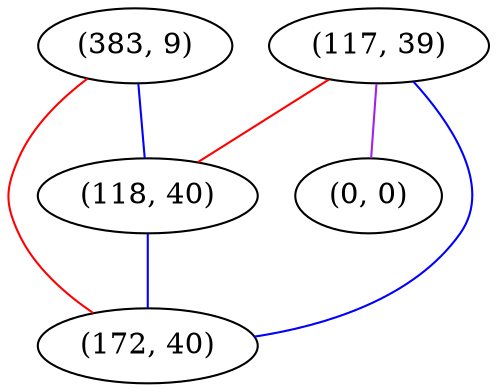 graph "" {
"(383, 9)";
"(117, 39)";
"(118, 40)";
"(0, 0)";
"(172, 40)";
"(383, 9)" -- "(118, 40)"  [color=blue, key=0, weight=3];
"(383, 9)" -- "(172, 40)"  [color=red, key=0, weight=1];
"(117, 39)" -- "(0, 0)"  [color=purple, key=0, weight=4];
"(117, 39)" -- "(118, 40)"  [color=red, key=0, weight=1];
"(117, 39)" -- "(172, 40)"  [color=blue, key=0, weight=3];
"(118, 40)" -- "(172, 40)"  [color=blue, key=0, weight=3];
}

